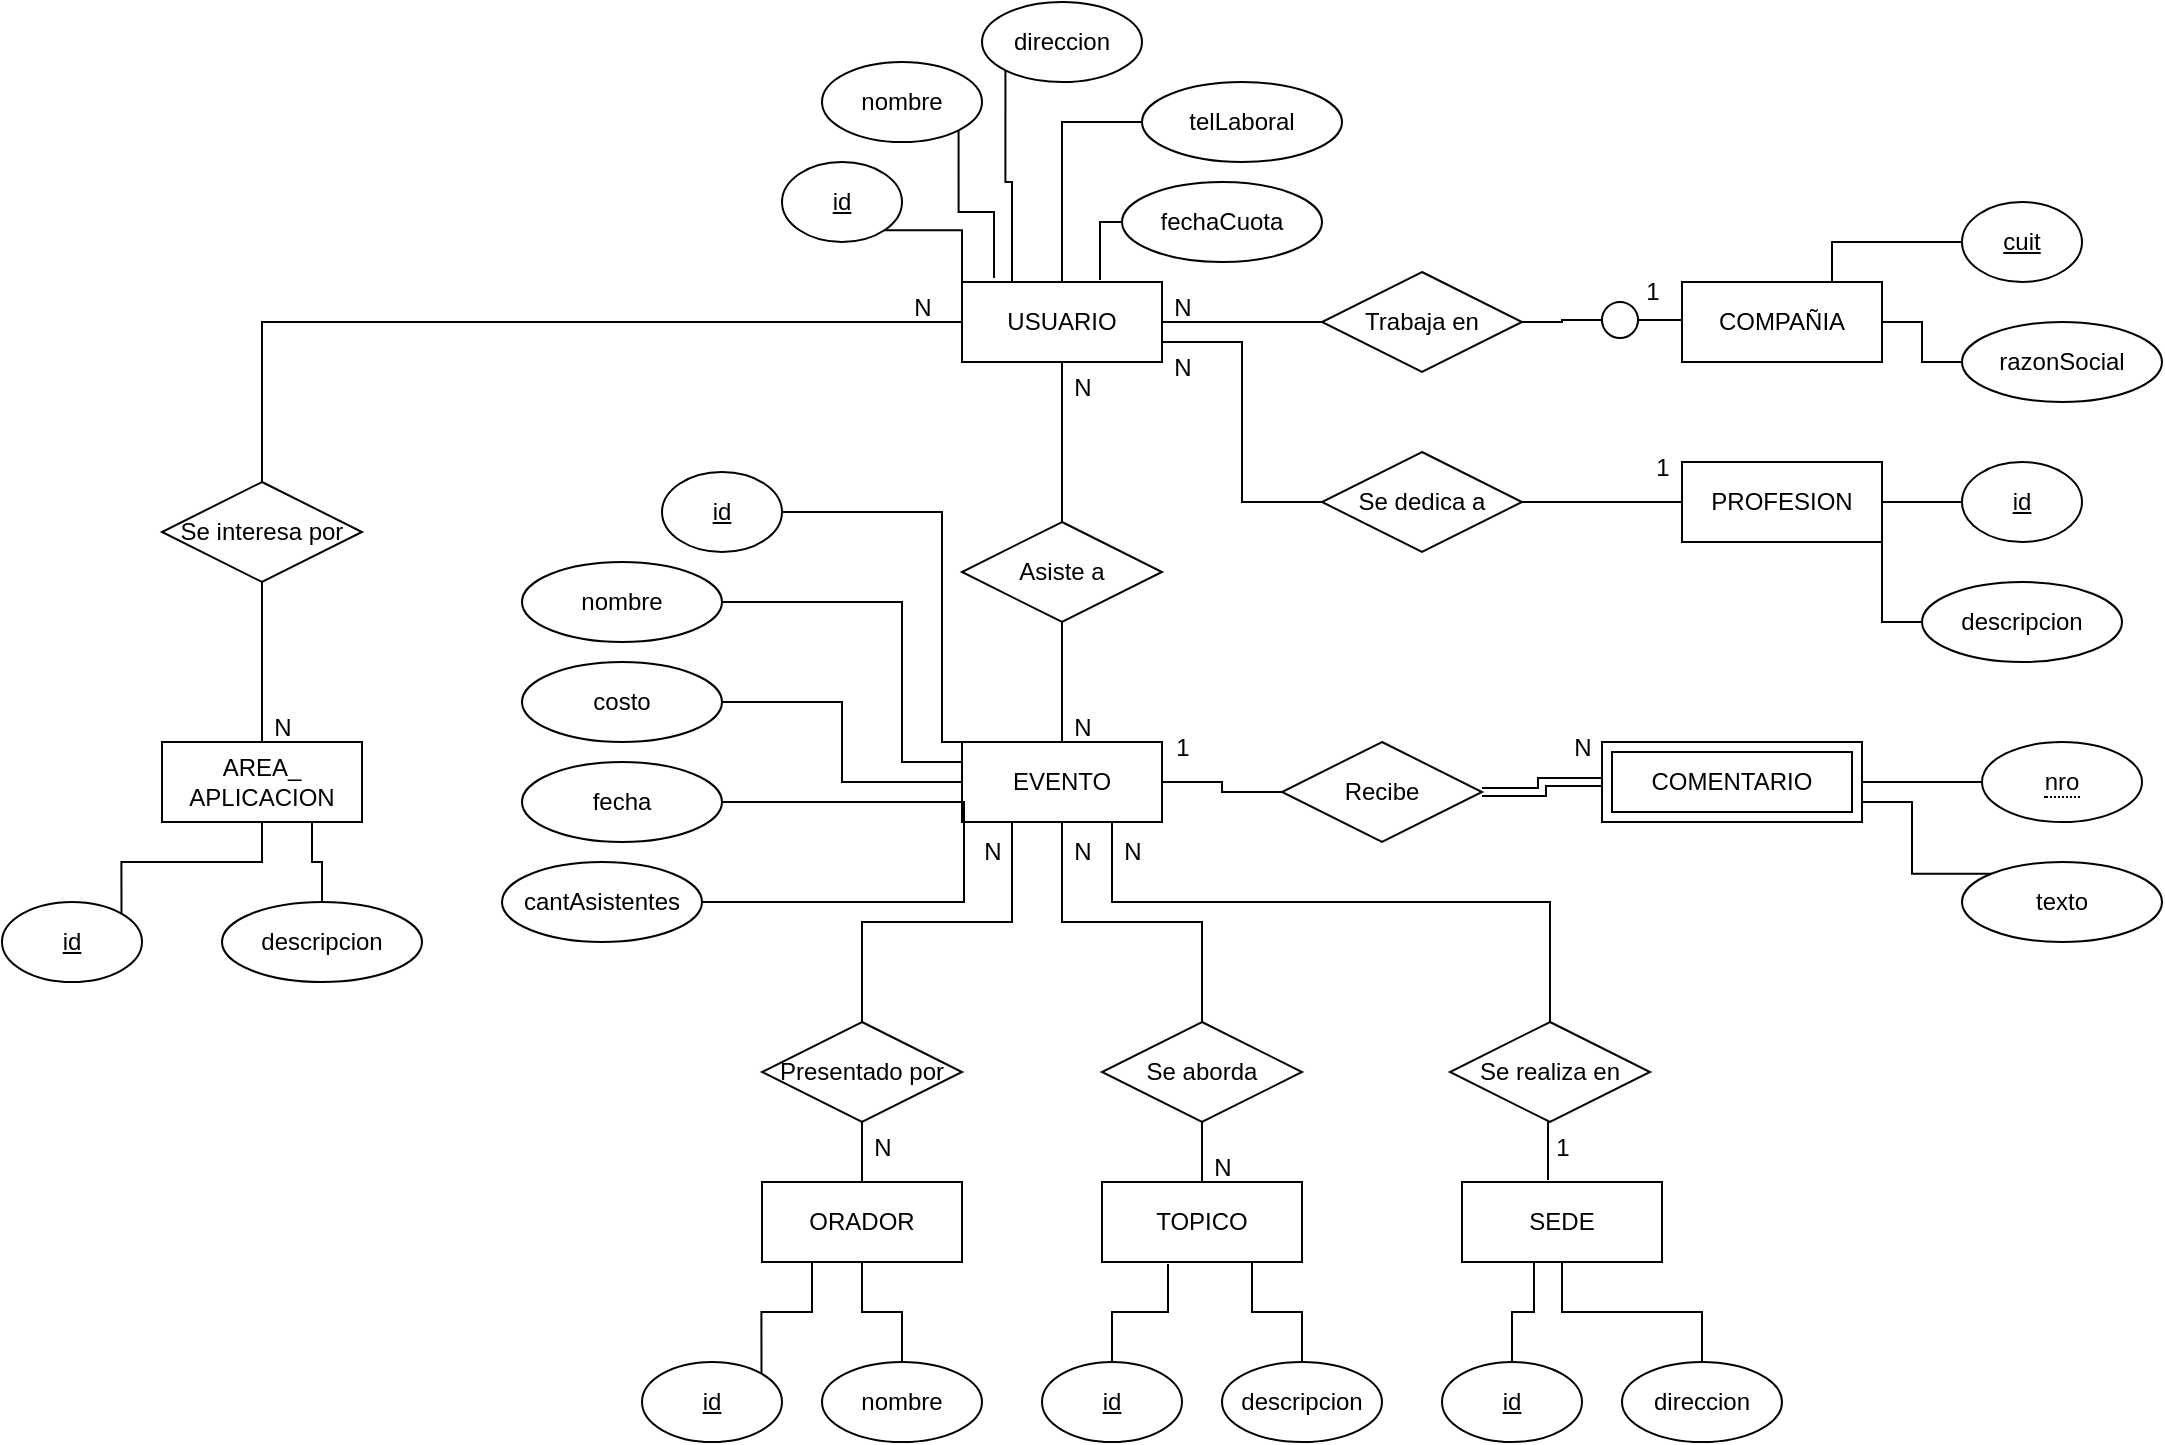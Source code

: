 <mxfile version="24.7.5">
  <diagram name="Página-1" id="w1gjk02a5KbIeXb8yq0d">
    <mxGraphModel dx="2021" dy="1952" grid="1" gridSize="10" guides="1" tooltips="1" connect="1" arrows="1" fold="1" page="1" pageScale="1" pageWidth="827" pageHeight="1169" math="0" shadow="0">
      <root>
        <mxCell id="0" />
        <mxCell id="1" parent="0" />
        <mxCell id="8ZU-W8tjyipL2_khfqAu-18" style="edgeStyle=orthogonalEdgeStyle;rounded=0;orthogonalLoop=1;jettySize=auto;html=1;exitX=0;exitY=0.5;exitDx=0;exitDy=0;entryX=0.5;entryY=0;entryDx=0;entryDy=0;endArrow=none;endFill=0;" edge="1" parent="1" source="8ZU-W8tjyipL2_khfqAu-1" target="8ZU-W8tjyipL2_khfqAu-17">
          <mxGeometry relative="1" as="geometry" />
        </mxCell>
        <mxCell id="8ZU-W8tjyipL2_khfqAu-20" style="edgeStyle=orthogonalEdgeStyle;rounded=0;orthogonalLoop=1;jettySize=auto;html=1;exitX=0.5;exitY=1;exitDx=0;exitDy=0;entryX=0.5;entryY=0;entryDx=0;entryDy=0;endArrow=none;endFill=0;" edge="1" parent="1" source="8ZU-W8tjyipL2_khfqAu-1" target="8ZU-W8tjyipL2_khfqAu-12">
          <mxGeometry relative="1" as="geometry" />
        </mxCell>
        <mxCell id="8ZU-W8tjyipL2_khfqAu-30" style="edgeStyle=orthogonalEdgeStyle;rounded=0;orthogonalLoop=1;jettySize=auto;html=1;exitX=1;exitY=0.5;exitDx=0;exitDy=0;entryX=0;entryY=0.5;entryDx=0;entryDy=0;endArrow=none;endFill=0;" edge="1" parent="1" source="8ZU-W8tjyipL2_khfqAu-1" target="8ZU-W8tjyipL2_khfqAu-11">
          <mxGeometry relative="1" as="geometry" />
        </mxCell>
        <mxCell id="8ZU-W8tjyipL2_khfqAu-40" style="edgeStyle=orthogonalEdgeStyle;rounded=0;orthogonalLoop=1;jettySize=auto;html=1;exitX=1;exitY=0.75;exitDx=0;exitDy=0;entryX=0;entryY=0.5;entryDx=0;entryDy=0;endArrow=none;endFill=0;" edge="1" parent="1" source="8ZU-W8tjyipL2_khfqAu-1" target="8ZU-W8tjyipL2_khfqAu-39">
          <mxGeometry relative="1" as="geometry" />
        </mxCell>
        <mxCell id="8ZU-W8tjyipL2_khfqAu-1" value="USUARIO" style="whiteSpace=wrap;html=1;align=center;" vertex="1" parent="1">
          <mxGeometry x="170" y="80" width="100" height="40" as="geometry" />
        </mxCell>
        <mxCell id="8ZU-W8tjyipL2_khfqAu-52" style="edgeStyle=orthogonalEdgeStyle;rounded=0;orthogonalLoop=1;jettySize=auto;html=1;exitX=0.75;exitY=0;exitDx=0;exitDy=0;entryX=0;entryY=0.5;entryDx=0;entryDy=0;endArrow=none;endFill=0;" edge="1" parent="1" source="8ZU-W8tjyipL2_khfqAu-2" target="8ZU-W8tjyipL2_khfqAu-51">
          <mxGeometry relative="1" as="geometry" />
        </mxCell>
        <mxCell id="8ZU-W8tjyipL2_khfqAu-2" value="COMPAÑIA" style="whiteSpace=wrap;html=1;align=center;" vertex="1" parent="1">
          <mxGeometry x="530" y="80" width="100" height="40" as="geometry" />
        </mxCell>
        <mxCell id="8ZU-W8tjyipL2_khfqAu-22" style="edgeStyle=orthogonalEdgeStyle;rounded=0;orthogonalLoop=1;jettySize=auto;html=1;exitX=0.25;exitY=1;exitDx=0;exitDy=0;entryX=0.5;entryY=0;entryDx=0;entryDy=0;endArrow=none;endFill=0;" edge="1" parent="1" source="8ZU-W8tjyipL2_khfqAu-3" target="8ZU-W8tjyipL2_khfqAu-16">
          <mxGeometry relative="1" as="geometry" />
        </mxCell>
        <mxCell id="8ZU-W8tjyipL2_khfqAu-24" style="edgeStyle=orthogonalEdgeStyle;rounded=0;orthogonalLoop=1;jettySize=auto;html=1;exitX=0.5;exitY=1;exitDx=0;exitDy=0;entryX=0.5;entryY=0;entryDx=0;entryDy=0;endArrow=none;endFill=0;" edge="1" parent="1" source="8ZU-W8tjyipL2_khfqAu-3" target="8ZU-W8tjyipL2_khfqAu-15">
          <mxGeometry relative="1" as="geometry" />
        </mxCell>
        <mxCell id="8ZU-W8tjyipL2_khfqAu-26" style="edgeStyle=orthogonalEdgeStyle;rounded=0;orthogonalLoop=1;jettySize=auto;html=1;exitX=0.75;exitY=1;exitDx=0;exitDy=0;entryX=0.5;entryY=0;entryDx=0;entryDy=0;endArrow=none;endFill=0;" edge="1" parent="1" source="8ZU-W8tjyipL2_khfqAu-3" target="8ZU-W8tjyipL2_khfqAu-14">
          <mxGeometry relative="1" as="geometry">
            <Array as="points">
              <mxPoint x="245" y="390" />
              <mxPoint x="464" y="390" />
            </Array>
          </mxGeometry>
        </mxCell>
        <mxCell id="8ZU-W8tjyipL2_khfqAu-28" style="edgeStyle=orthogonalEdgeStyle;rounded=0;orthogonalLoop=1;jettySize=auto;html=1;exitX=1;exitY=0.5;exitDx=0;exitDy=0;entryX=0;entryY=0.5;entryDx=0;entryDy=0;endArrow=none;endFill=0;" edge="1" parent="1" source="8ZU-W8tjyipL2_khfqAu-3" target="8ZU-W8tjyipL2_khfqAu-13">
          <mxGeometry relative="1" as="geometry" />
        </mxCell>
        <mxCell id="8ZU-W8tjyipL2_khfqAu-3" value="EVENTO" style="whiteSpace=wrap;html=1;align=center;" vertex="1" parent="1">
          <mxGeometry x="170" y="310" width="100" height="40" as="geometry" />
        </mxCell>
        <mxCell id="8ZU-W8tjyipL2_khfqAu-87" style="edgeStyle=orthogonalEdgeStyle;rounded=0;orthogonalLoop=1;jettySize=auto;html=1;exitX=0.5;exitY=1;exitDx=0;exitDy=0;entryX=1;entryY=0;entryDx=0;entryDy=0;endArrow=none;endFill=0;" edge="1" parent="1" source="8ZU-W8tjyipL2_khfqAu-5" target="8ZU-W8tjyipL2_khfqAu-85">
          <mxGeometry relative="1" as="geometry" />
        </mxCell>
        <mxCell id="8ZU-W8tjyipL2_khfqAu-88" style="edgeStyle=orthogonalEdgeStyle;rounded=0;orthogonalLoop=1;jettySize=auto;html=1;exitX=0.75;exitY=1;exitDx=0;exitDy=0;entryX=0.5;entryY=0;entryDx=0;entryDy=0;endArrow=none;endFill=0;" edge="1" parent="1" source="8ZU-W8tjyipL2_khfqAu-5" target="8ZU-W8tjyipL2_khfqAu-86">
          <mxGeometry relative="1" as="geometry" />
        </mxCell>
        <mxCell id="8ZU-W8tjyipL2_khfqAu-5" value="AREA_&lt;div&gt;APLICACION&lt;/div&gt;" style="whiteSpace=wrap;html=1;align=center;" vertex="1" parent="1">
          <mxGeometry x="-230" y="310" width="100" height="40" as="geometry" />
        </mxCell>
        <mxCell id="8ZU-W8tjyipL2_khfqAu-73" style="edgeStyle=orthogonalEdgeStyle;rounded=0;orthogonalLoop=1;jettySize=auto;html=1;exitX=1;exitY=0.5;exitDx=0;exitDy=0;entryX=0;entryY=0.5;entryDx=0;entryDy=0;endArrow=none;endFill=0;" edge="1" parent="1" source="8ZU-W8tjyipL2_khfqAu-6" target="8ZU-W8tjyipL2_khfqAu-71">
          <mxGeometry relative="1" as="geometry" />
        </mxCell>
        <mxCell id="8ZU-W8tjyipL2_khfqAu-6" value="COMENTARIO" style="shape=ext;margin=3;double=1;whiteSpace=wrap;html=1;align=center;" vertex="1" parent="1">
          <mxGeometry x="490" y="310" width="130" height="40" as="geometry" />
        </mxCell>
        <mxCell id="8ZU-W8tjyipL2_khfqAu-8" value="ORADOR" style="whiteSpace=wrap;html=1;align=center;" vertex="1" parent="1">
          <mxGeometry x="70" y="530" width="100" height="40" as="geometry" />
        </mxCell>
        <mxCell id="8ZU-W8tjyipL2_khfqAu-9" value="TOPICO" style="whiteSpace=wrap;html=1;align=center;" vertex="1" parent="1">
          <mxGeometry x="240" y="530" width="100" height="40" as="geometry" />
        </mxCell>
        <mxCell id="8ZU-W8tjyipL2_khfqAu-10" value="SEDE" style="whiteSpace=wrap;html=1;align=center;" vertex="1" parent="1">
          <mxGeometry x="420" y="530" width="100" height="40" as="geometry" />
        </mxCell>
        <mxCell id="8ZU-W8tjyipL2_khfqAu-31" style="edgeStyle=orthogonalEdgeStyle;rounded=0;orthogonalLoop=1;jettySize=auto;html=1;exitX=1;exitY=0.5;exitDx=0;exitDy=0;entryX=0;entryY=0.5;entryDx=0;entryDy=0;endArrow=none;endFill=0;" edge="1" parent="1" source="8ZU-W8tjyipL2_khfqAu-106" target="8ZU-W8tjyipL2_khfqAu-2">
          <mxGeometry relative="1" as="geometry" />
        </mxCell>
        <mxCell id="8ZU-W8tjyipL2_khfqAu-11" value="Trabaja en" style="shape=rhombus;perimeter=rhombusPerimeter;whiteSpace=wrap;html=1;align=center;" vertex="1" parent="1">
          <mxGeometry x="350" y="75" width="100" height="50" as="geometry" />
        </mxCell>
        <mxCell id="8ZU-W8tjyipL2_khfqAu-21" style="edgeStyle=orthogonalEdgeStyle;rounded=0;orthogonalLoop=1;jettySize=auto;html=1;exitX=0.5;exitY=1;exitDx=0;exitDy=0;entryX=0.5;entryY=0;entryDx=0;entryDy=0;endArrow=none;endFill=0;" edge="1" parent="1" source="8ZU-W8tjyipL2_khfqAu-12" target="8ZU-W8tjyipL2_khfqAu-3">
          <mxGeometry relative="1" as="geometry" />
        </mxCell>
        <mxCell id="8ZU-W8tjyipL2_khfqAu-12" value="Asiste a" style="shape=rhombus;perimeter=rhombusPerimeter;whiteSpace=wrap;html=1;align=center;" vertex="1" parent="1">
          <mxGeometry x="170" y="200" width="100" height="50" as="geometry" />
        </mxCell>
        <mxCell id="8ZU-W8tjyipL2_khfqAu-29" style="edgeStyle=orthogonalEdgeStyle;rounded=0;orthogonalLoop=1;jettySize=auto;html=1;exitX=1;exitY=0.5;exitDx=0;exitDy=0;entryX=0;entryY=0.5;entryDx=0;entryDy=0;endArrow=none;endFill=0;shape=link;" edge="1" parent="1" source="8ZU-W8tjyipL2_khfqAu-13" target="8ZU-W8tjyipL2_khfqAu-6">
          <mxGeometry relative="1" as="geometry" />
        </mxCell>
        <mxCell id="8ZU-W8tjyipL2_khfqAu-13" value="Recibe" style="shape=rhombus;perimeter=rhombusPerimeter;whiteSpace=wrap;html=1;align=center;" vertex="1" parent="1">
          <mxGeometry x="330" y="310" width="100" height="50" as="geometry" />
        </mxCell>
        <mxCell id="8ZU-W8tjyipL2_khfqAu-14" value="Se realiza en" style="shape=rhombus;perimeter=rhombusPerimeter;whiteSpace=wrap;html=1;align=center;" vertex="1" parent="1">
          <mxGeometry x="414" y="450" width="100" height="50" as="geometry" />
        </mxCell>
        <mxCell id="8ZU-W8tjyipL2_khfqAu-25" style="edgeStyle=orthogonalEdgeStyle;rounded=0;orthogonalLoop=1;jettySize=auto;html=1;exitX=0.5;exitY=1;exitDx=0;exitDy=0;entryX=0.5;entryY=0;entryDx=0;entryDy=0;endArrow=none;endFill=0;" edge="1" parent="1" source="8ZU-W8tjyipL2_khfqAu-15" target="8ZU-W8tjyipL2_khfqAu-9">
          <mxGeometry relative="1" as="geometry" />
        </mxCell>
        <mxCell id="8ZU-W8tjyipL2_khfqAu-15" value="Se aborda" style="shape=rhombus;perimeter=rhombusPerimeter;whiteSpace=wrap;html=1;align=center;" vertex="1" parent="1">
          <mxGeometry x="240" y="450" width="100" height="50" as="geometry" />
        </mxCell>
        <mxCell id="8ZU-W8tjyipL2_khfqAu-23" style="edgeStyle=orthogonalEdgeStyle;rounded=0;orthogonalLoop=1;jettySize=auto;html=1;exitX=0.5;exitY=1;exitDx=0;exitDy=0;entryX=0.5;entryY=0;entryDx=0;entryDy=0;endArrow=none;endFill=0;" edge="1" parent="1" source="8ZU-W8tjyipL2_khfqAu-16" target="8ZU-W8tjyipL2_khfqAu-8">
          <mxGeometry relative="1" as="geometry" />
        </mxCell>
        <mxCell id="8ZU-W8tjyipL2_khfqAu-16" value="Presentado por" style="shape=rhombus;perimeter=rhombusPerimeter;whiteSpace=wrap;html=1;align=center;" vertex="1" parent="1">
          <mxGeometry x="70" y="450" width="100" height="50" as="geometry" />
        </mxCell>
        <mxCell id="8ZU-W8tjyipL2_khfqAu-19" style="edgeStyle=orthogonalEdgeStyle;rounded=0;orthogonalLoop=1;jettySize=auto;html=1;exitX=0.5;exitY=1;exitDx=0;exitDy=0;entryX=0.5;entryY=0;entryDx=0;entryDy=0;endArrow=none;endFill=0;" edge="1" parent="1" source="8ZU-W8tjyipL2_khfqAu-17" target="8ZU-W8tjyipL2_khfqAu-5">
          <mxGeometry relative="1" as="geometry" />
        </mxCell>
        <mxCell id="8ZU-W8tjyipL2_khfqAu-17" value="Se interesa por" style="shape=rhombus;perimeter=rhombusPerimeter;whiteSpace=wrap;html=1;align=center;" vertex="1" parent="1">
          <mxGeometry x="-230" y="180" width="100" height="50" as="geometry" />
        </mxCell>
        <mxCell id="8ZU-W8tjyipL2_khfqAu-27" style="edgeStyle=orthogonalEdgeStyle;rounded=0;orthogonalLoop=1;jettySize=auto;html=1;exitX=0.5;exitY=1;exitDx=0;exitDy=0;entryX=0.43;entryY=-0.025;entryDx=0;entryDy=0;entryPerimeter=0;endArrow=none;endFill=0;" edge="1" parent="1" source="8ZU-W8tjyipL2_khfqAu-14" target="8ZU-W8tjyipL2_khfqAu-10">
          <mxGeometry relative="1" as="geometry" />
        </mxCell>
        <mxCell id="8ZU-W8tjyipL2_khfqAu-42" style="edgeStyle=orthogonalEdgeStyle;rounded=0;orthogonalLoop=1;jettySize=auto;html=1;exitX=1;exitY=1;exitDx=0;exitDy=0;entryX=0;entryY=0;entryDx=0;entryDy=0;endArrow=none;endFill=0;" edge="1" parent="1" source="8ZU-W8tjyipL2_khfqAu-32" target="8ZU-W8tjyipL2_khfqAu-1">
          <mxGeometry relative="1" as="geometry" />
        </mxCell>
        <mxCell id="8ZU-W8tjyipL2_khfqAu-32" value="id" style="ellipse;whiteSpace=wrap;html=1;align=center;fontStyle=4;" vertex="1" parent="1">
          <mxGeometry x="80" y="20" width="60" height="40" as="geometry" />
        </mxCell>
        <mxCell id="8ZU-W8tjyipL2_khfqAu-44" style="edgeStyle=orthogonalEdgeStyle;rounded=0;orthogonalLoop=1;jettySize=auto;html=1;exitX=0;exitY=1;exitDx=0;exitDy=0;entryX=0.25;entryY=0;entryDx=0;entryDy=0;endArrow=none;endFill=0;" edge="1" parent="1" source="8ZU-W8tjyipL2_khfqAu-33" target="8ZU-W8tjyipL2_khfqAu-1">
          <mxGeometry relative="1" as="geometry" />
        </mxCell>
        <mxCell id="8ZU-W8tjyipL2_khfqAu-33" value="direccion" style="ellipse;whiteSpace=wrap;html=1;align=center;" vertex="1" parent="1">
          <mxGeometry x="180" y="-60" width="80" height="40" as="geometry" />
        </mxCell>
        <mxCell id="8ZU-W8tjyipL2_khfqAu-34" value="nombre" style="ellipse;whiteSpace=wrap;html=1;align=center;" vertex="1" parent="1">
          <mxGeometry x="100" y="-30" width="80" height="40" as="geometry" />
        </mxCell>
        <mxCell id="8ZU-W8tjyipL2_khfqAu-36" value="fechaCuota" style="ellipse;whiteSpace=wrap;html=1;align=center;" vertex="1" parent="1">
          <mxGeometry x="250" y="30" width="100" height="40" as="geometry" />
        </mxCell>
        <mxCell id="8ZU-W8tjyipL2_khfqAu-56" style="edgeStyle=orthogonalEdgeStyle;rounded=0;orthogonalLoop=1;jettySize=auto;html=1;exitX=0;exitY=0.5;exitDx=0;exitDy=0;entryX=0;entryY=0.5;entryDx=0;entryDy=0;endArrow=none;endFill=0;" edge="1" parent="1" source="8ZU-W8tjyipL2_khfqAu-55" target="8ZU-W8tjyipL2_khfqAu-54">
          <mxGeometry relative="1" as="geometry" />
        </mxCell>
        <mxCell id="8ZU-W8tjyipL2_khfqAu-38" value="PROFESION" style="whiteSpace=wrap;html=1;align=center;" vertex="1" parent="1">
          <mxGeometry x="530" y="170" width="100" height="40" as="geometry" />
        </mxCell>
        <mxCell id="8ZU-W8tjyipL2_khfqAu-41" style="edgeStyle=orthogonalEdgeStyle;rounded=0;orthogonalLoop=1;jettySize=auto;html=1;exitX=1;exitY=0.5;exitDx=0;exitDy=0;entryX=0;entryY=0.5;entryDx=0;entryDy=0;endArrow=none;endFill=0;" edge="1" parent="1" source="8ZU-W8tjyipL2_khfqAu-39" target="8ZU-W8tjyipL2_khfqAu-38">
          <mxGeometry relative="1" as="geometry" />
        </mxCell>
        <mxCell id="8ZU-W8tjyipL2_khfqAu-39" value="Se dedica a" style="shape=rhombus;perimeter=rhombusPerimeter;whiteSpace=wrap;html=1;align=center;" vertex="1" parent="1">
          <mxGeometry x="350" y="165" width="100" height="50" as="geometry" />
        </mxCell>
        <mxCell id="8ZU-W8tjyipL2_khfqAu-43" style="edgeStyle=orthogonalEdgeStyle;rounded=0;orthogonalLoop=1;jettySize=auto;html=1;exitX=1;exitY=1;exitDx=0;exitDy=0;entryX=0.16;entryY=-0.05;entryDx=0;entryDy=0;entryPerimeter=0;endArrow=none;endFill=0;" edge="1" parent="1" source="8ZU-W8tjyipL2_khfqAu-34" target="8ZU-W8tjyipL2_khfqAu-1">
          <mxGeometry relative="1" as="geometry" />
        </mxCell>
        <mxCell id="8ZU-W8tjyipL2_khfqAu-46" style="edgeStyle=orthogonalEdgeStyle;rounded=0;orthogonalLoop=1;jettySize=auto;html=1;exitX=0;exitY=0.5;exitDx=0;exitDy=0;entryX=0.69;entryY=-0.025;entryDx=0;entryDy=0;entryPerimeter=0;endArrow=none;endFill=0;" edge="1" parent="1" source="8ZU-W8tjyipL2_khfqAu-36" target="8ZU-W8tjyipL2_khfqAu-1">
          <mxGeometry relative="1" as="geometry" />
        </mxCell>
        <mxCell id="8ZU-W8tjyipL2_khfqAu-49" style="edgeStyle=orthogonalEdgeStyle;rounded=0;orthogonalLoop=1;jettySize=auto;html=1;exitX=0;exitY=0.5;exitDx=0;exitDy=0;entryX=0.5;entryY=0;entryDx=0;entryDy=0;endArrow=none;endFill=0;" edge="1" parent="1" source="8ZU-W8tjyipL2_khfqAu-48" target="8ZU-W8tjyipL2_khfqAu-1">
          <mxGeometry relative="1" as="geometry" />
        </mxCell>
        <mxCell id="8ZU-W8tjyipL2_khfqAu-48" value="telLaboral" style="ellipse;whiteSpace=wrap;html=1;align=center;" vertex="1" parent="1">
          <mxGeometry x="260" y="-20" width="100" height="40" as="geometry" />
        </mxCell>
        <mxCell id="8ZU-W8tjyipL2_khfqAu-53" style="edgeStyle=orthogonalEdgeStyle;rounded=0;orthogonalLoop=1;jettySize=auto;html=1;exitX=0;exitY=0.5;exitDx=0;exitDy=0;entryX=1;entryY=0.5;entryDx=0;entryDy=0;endArrow=none;endFill=0;" edge="1" parent="1" source="8ZU-W8tjyipL2_khfqAu-50" target="8ZU-W8tjyipL2_khfqAu-2">
          <mxGeometry relative="1" as="geometry" />
        </mxCell>
        <mxCell id="8ZU-W8tjyipL2_khfqAu-50" value="razonSocial" style="ellipse;whiteSpace=wrap;html=1;align=center;" vertex="1" parent="1">
          <mxGeometry x="670" y="100" width="100" height="40" as="geometry" />
        </mxCell>
        <mxCell id="8ZU-W8tjyipL2_khfqAu-51" value="cuit" style="ellipse;whiteSpace=wrap;html=1;align=center;fontStyle=4;" vertex="1" parent="1">
          <mxGeometry x="670" y="40" width="60" height="40" as="geometry" />
        </mxCell>
        <mxCell id="8ZU-W8tjyipL2_khfqAu-54" value="id" style="ellipse;whiteSpace=wrap;html=1;align=center;fontStyle=4;" vertex="1" parent="1">
          <mxGeometry x="670" y="170" width="60" height="40" as="geometry" />
        </mxCell>
        <mxCell id="8ZU-W8tjyipL2_khfqAu-55" value="descripcion" style="ellipse;whiteSpace=wrap;html=1;align=center;" vertex="1" parent="1">
          <mxGeometry x="650" y="230" width="100" height="40" as="geometry" />
        </mxCell>
        <mxCell id="8ZU-W8tjyipL2_khfqAu-57" value="id" style="ellipse;whiteSpace=wrap;html=1;align=center;fontStyle=4;" vertex="1" parent="1">
          <mxGeometry x="410" y="620" width="70" height="40" as="geometry" />
        </mxCell>
        <mxCell id="8ZU-W8tjyipL2_khfqAu-60" value="" style="edgeStyle=orthogonalEdgeStyle;rounded=0;orthogonalLoop=1;jettySize=auto;html=1;endArrow=none;endFill=0;" edge="1" parent="1" source="8ZU-W8tjyipL2_khfqAu-58" target="8ZU-W8tjyipL2_khfqAu-10">
          <mxGeometry relative="1" as="geometry" />
        </mxCell>
        <mxCell id="8ZU-W8tjyipL2_khfqAu-58" value="direccion" style="ellipse;whiteSpace=wrap;html=1;align=center;" vertex="1" parent="1">
          <mxGeometry x="500" y="620" width="80" height="40" as="geometry" />
        </mxCell>
        <mxCell id="8ZU-W8tjyipL2_khfqAu-59" style="edgeStyle=orthogonalEdgeStyle;rounded=0;orthogonalLoop=1;jettySize=auto;html=1;exitX=0.5;exitY=0;exitDx=0;exitDy=0;entryX=0.36;entryY=1;entryDx=0;entryDy=0;entryPerimeter=0;endArrow=none;endFill=0;" edge="1" parent="1" source="8ZU-W8tjyipL2_khfqAu-57" target="8ZU-W8tjyipL2_khfqAu-10">
          <mxGeometry relative="1" as="geometry" />
        </mxCell>
        <mxCell id="8ZU-W8tjyipL2_khfqAu-65" style="edgeStyle=orthogonalEdgeStyle;rounded=0;orthogonalLoop=1;jettySize=auto;html=1;exitX=1;exitY=0;exitDx=0;exitDy=0;entryX=0.25;entryY=1;entryDx=0;entryDy=0;endArrow=none;endFill=0;" edge="1" parent="1" source="8ZU-W8tjyipL2_khfqAu-61" target="8ZU-W8tjyipL2_khfqAu-8">
          <mxGeometry relative="1" as="geometry" />
        </mxCell>
        <mxCell id="8ZU-W8tjyipL2_khfqAu-61" value="id" style="ellipse;whiteSpace=wrap;html=1;align=center;fontStyle=4;" vertex="1" parent="1">
          <mxGeometry x="10" y="620" width="70" height="40" as="geometry" />
        </mxCell>
        <mxCell id="8ZU-W8tjyipL2_khfqAu-63" value="" style="edgeStyle=orthogonalEdgeStyle;rounded=0;orthogonalLoop=1;jettySize=auto;html=1;endArrow=none;endFill=0;" edge="1" parent="1" source="8ZU-W8tjyipL2_khfqAu-62" target="8ZU-W8tjyipL2_khfqAu-8">
          <mxGeometry relative="1" as="geometry" />
        </mxCell>
        <mxCell id="8ZU-W8tjyipL2_khfqAu-62" value="nombre" style="ellipse;whiteSpace=wrap;html=1;align=center;" vertex="1" parent="1">
          <mxGeometry x="100" y="620" width="80" height="40" as="geometry" />
        </mxCell>
        <mxCell id="8ZU-W8tjyipL2_khfqAu-66" value="id" style="ellipse;whiteSpace=wrap;html=1;align=center;fontStyle=4;" vertex="1" parent="1">
          <mxGeometry x="210" y="620" width="70" height="40" as="geometry" />
        </mxCell>
        <mxCell id="8ZU-W8tjyipL2_khfqAu-69" style="edgeStyle=orthogonalEdgeStyle;rounded=0;orthogonalLoop=1;jettySize=auto;html=1;exitX=0.5;exitY=0;exitDx=0;exitDy=0;entryX=0.75;entryY=1;entryDx=0;entryDy=0;endArrow=none;endFill=0;" edge="1" parent="1" source="8ZU-W8tjyipL2_khfqAu-67" target="8ZU-W8tjyipL2_khfqAu-9">
          <mxGeometry relative="1" as="geometry" />
        </mxCell>
        <mxCell id="8ZU-W8tjyipL2_khfqAu-67" value="descripcion" style="ellipse;whiteSpace=wrap;html=1;align=center;" vertex="1" parent="1">
          <mxGeometry x="300" y="620" width="80" height="40" as="geometry" />
        </mxCell>
        <mxCell id="8ZU-W8tjyipL2_khfqAu-68" style="edgeStyle=orthogonalEdgeStyle;rounded=0;orthogonalLoop=1;jettySize=auto;html=1;exitX=0.5;exitY=0;exitDx=0;exitDy=0;entryX=0.33;entryY=1.025;entryDx=0;entryDy=0;entryPerimeter=0;endArrow=none;endFill=0;" edge="1" parent="1" source="8ZU-W8tjyipL2_khfqAu-66" target="8ZU-W8tjyipL2_khfqAu-9">
          <mxGeometry relative="1" as="geometry" />
        </mxCell>
        <mxCell id="8ZU-W8tjyipL2_khfqAu-71" value="&lt;span style=&quot;border-bottom: 1px dotted&quot;&gt;nro&lt;/span&gt;" style="ellipse;whiteSpace=wrap;html=1;align=center;" vertex="1" parent="1">
          <mxGeometry x="680" y="310" width="80" height="40" as="geometry" />
        </mxCell>
        <mxCell id="8ZU-W8tjyipL2_khfqAu-74" style="edgeStyle=orthogonalEdgeStyle;rounded=0;orthogonalLoop=1;jettySize=auto;html=1;exitX=0;exitY=0;exitDx=0;exitDy=0;entryX=1;entryY=0.75;entryDx=0;entryDy=0;endArrow=none;endFill=0;" edge="1" parent="1" source="8ZU-W8tjyipL2_khfqAu-72" target="8ZU-W8tjyipL2_khfqAu-6">
          <mxGeometry relative="1" as="geometry" />
        </mxCell>
        <mxCell id="8ZU-W8tjyipL2_khfqAu-72" value="texto" style="ellipse;whiteSpace=wrap;html=1;align=center;" vertex="1" parent="1">
          <mxGeometry x="670" y="370" width="100" height="40" as="geometry" />
        </mxCell>
        <mxCell id="8ZU-W8tjyipL2_khfqAu-80" style="edgeStyle=orthogonalEdgeStyle;rounded=0;orthogonalLoop=1;jettySize=auto;html=1;exitX=1;exitY=0.5;exitDx=0;exitDy=0;entryX=0;entryY=0;entryDx=0;entryDy=0;endArrow=none;endFill=0;" edge="1" parent="1" source="8ZU-W8tjyipL2_khfqAu-75" target="8ZU-W8tjyipL2_khfqAu-3">
          <mxGeometry relative="1" as="geometry">
            <Array as="points">
              <mxPoint x="160" y="195" />
              <mxPoint x="160" y="310" />
            </Array>
          </mxGeometry>
        </mxCell>
        <mxCell id="8ZU-W8tjyipL2_khfqAu-75" value="id" style="ellipse;whiteSpace=wrap;html=1;align=center;fontStyle=4;" vertex="1" parent="1">
          <mxGeometry x="20" y="175" width="60" height="40" as="geometry" />
        </mxCell>
        <mxCell id="8ZU-W8tjyipL2_khfqAu-81" style="edgeStyle=orthogonalEdgeStyle;rounded=0;orthogonalLoop=1;jettySize=auto;html=1;exitX=1;exitY=0.5;exitDx=0;exitDy=0;entryX=0;entryY=0.25;entryDx=0;entryDy=0;endArrow=none;endFill=0;" edge="1" parent="1" source="8ZU-W8tjyipL2_khfqAu-76" target="8ZU-W8tjyipL2_khfqAu-3">
          <mxGeometry relative="1" as="geometry">
            <Array as="points">
              <mxPoint x="140" y="240" />
              <mxPoint x="140" y="320" />
            </Array>
          </mxGeometry>
        </mxCell>
        <mxCell id="8ZU-W8tjyipL2_khfqAu-76" value="nombre" style="ellipse;whiteSpace=wrap;html=1;align=center;" vertex="1" parent="1">
          <mxGeometry x="-50" y="220" width="100" height="40" as="geometry" />
        </mxCell>
        <mxCell id="8ZU-W8tjyipL2_khfqAu-82" style="edgeStyle=orthogonalEdgeStyle;rounded=0;orthogonalLoop=1;jettySize=auto;html=1;exitX=1;exitY=0.5;exitDx=0;exitDy=0;entryX=0;entryY=0.5;entryDx=0;entryDy=0;endArrow=none;endFill=0;" edge="1" parent="1" source="8ZU-W8tjyipL2_khfqAu-77" target="8ZU-W8tjyipL2_khfqAu-3">
          <mxGeometry relative="1" as="geometry" />
        </mxCell>
        <mxCell id="8ZU-W8tjyipL2_khfqAu-77" value="costo" style="ellipse;whiteSpace=wrap;html=1;align=center;" vertex="1" parent="1">
          <mxGeometry x="-50" y="270" width="100" height="40" as="geometry" />
        </mxCell>
        <mxCell id="8ZU-W8tjyipL2_khfqAu-83" style="edgeStyle=orthogonalEdgeStyle;rounded=0;orthogonalLoop=1;jettySize=auto;html=1;exitX=1;exitY=0.5;exitDx=0;exitDy=0;endArrow=none;endFill=0;" edge="1" parent="1" source="8ZU-W8tjyipL2_khfqAu-78">
          <mxGeometry relative="1" as="geometry">
            <mxPoint x="170" y="340" as="targetPoint" />
          </mxGeometry>
        </mxCell>
        <mxCell id="8ZU-W8tjyipL2_khfqAu-78" value="fecha" style="ellipse;whiteSpace=wrap;html=1;align=center;" vertex="1" parent="1">
          <mxGeometry x="-50" y="320" width="100" height="40" as="geometry" />
        </mxCell>
        <mxCell id="8ZU-W8tjyipL2_khfqAu-84" style="edgeStyle=orthogonalEdgeStyle;rounded=0;orthogonalLoop=1;jettySize=auto;html=1;exitX=1;exitY=0.5;exitDx=0;exitDy=0;endArrow=none;endFill=0;" edge="1" parent="1" source="8ZU-W8tjyipL2_khfqAu-79">
          <mxGeometry relative="1" as="geometry">
            <mxPoint x="170" y="340" as="targetPoint" />
            <Array as="points">
              <mxPoint x="171" y="390" />
            </Array>
          </mxGeometry>
        </mxCell>
        <mxCell id="8ZU-W8tjyipL2_khfqAu-79" value="cantAsistentes" style="ellipse;whiteSpace=wrap;html=1;align=center;" vertex="1" parent="1">
          <mxGeometry x="-60" y="370" width="100" height="40" as="geometry" />
        </mxCell>
        <mxCell id="8ZU-W8tjyipL2_khfqAu-85" value="id" style="ellipse;whiteSpace=wrap;html=1;align=center;fontStyle=4;" vertex="1" parent="1">
          <mxGeometry x="-310" y="390" width="70" height="40" as="geometry" />
        </mxCell>
        <mxCell id="8ZU-W8tjyipL2_khfqAu-86" value="descripcion" style="ellipse;whiteSpace=wrap;html=1;align=center;" vertex="1" parent="1">
          <mxGeometry x="-200" y="390" width="100" height="40" as="geometry" />
        </mxCell>
        <mxCell id="8ZU-W8tjyipL2_khfqAu-89" value="1" style="text;html=1;align=center;verticalAlign=middle;resizable=0;points=[];autosize=1;strokeColor=none;fillColor=none;" vertex="1" parent="1">
          <mxGeometry x="500" y="70" width="30" height="30" as="geometry" />
        </mxCell>
        <mxCell id="8ZU-W8tjyipL2_khfqAu-90" value="N" style="text;html=1;align=center;verticalAlign=middle;resizable=0;points=[];autosize=1;strokeColor=none;fillColor=none;" vertex="1" parent="1">
          <mxGeometry x="265" y="78" width="30" height="30" as="geometry" />
        </mxCell>
        <mxCell id="8ZU-W8tjyipL2_khfqAu-91" value="1" style="text;html=1;align=center;verticalAlign=middle;resizable=0;points=[];autosize=1;strokeColor=none;fillColor=none;" vertex="1" parent="1">
          <mxGeometry x="505" y="158" width="30" height="30" as="geometry" />
        </mxCell>
        <mxCell id="8ZU-W8tjyipL2_khfqAu-92" value="N" style="text;html=1;align=center;verticalAlign=middle;resizable=0;points=[];autosize=1;strokeColor=none;fillColor=none;" vertex="1" parent="1">
          <mxGeometry x="265" y="108" width="30" height="30" as="geometry" />
        </mxCell>
        <mxCell id="8ZU-W8tjyipL2_khfqAu-93" value="N" style="text;html=1;align=center;verticalAlign=middle;resizable=0;points=[];autosize=1;strokeColor=none;fillColor=none;" vertex="1" parent="1">
          <mxGeometry x="215" y="288" width="30" height="30" as="geometry" />
        </mxCell>
        <mxCell id="8ZU-W8tjyipL2_khfqAu-94" value="N" style="text;html=1;align=center;verticalAlign=middle;resizable=0;points=[];autosize=1;strokeColor=none;fillColor=none;" vertex="1" parent="1">
          <mxGeometry x="215" y="118" width="30" height="30" as="geometry" />
        </mxCell>
        <mxCell id="8ZU-W8tjyipL2_khfqAu-95" value="N" style="text;html=1;align=center;verticalAlign=middle;resizable=0;points=[];autosize=1;strokeColor=none;fillColor=none;" vertex="1" parent="1">
          <mxGeometry x="465" y="298" width="30" height="30" as="geometry" />
        </mxCell>
        <mxCell id="8ZU-W8tjyipL2_khfqAu-96" value="1" style="text;html=1;align=center;verticalAlign=middle;resizable=0;points=[];autosize=1;strokeColor=none;fillColor=none;" vertex="1" parent="1">
          <mxGeometry x="265" y="298" width="30" height="30" as="geometry" />
        </mxCell>
        <mxCell id="8ZU-W8tjyipL2_khfqAu-97" value="1" style="text;html=1;align=center;verticalAlign=middle;resizable=0;points=[];autosize=1;strokeColor=none;fillColor=none;" vertex="1" parent="1">
          <mxGeometry x="455" y="498" width="30" height="30" as="geometry" />
        </mxCell>
        <mxCell id="8ZU-W8tjyipL2_khfqAu-98" value="N" style="text;html=1;align=center;verticalAlign=middle;resizable=0;points=[];autosize=1;strokeColor=none;fillColor=none;" vertex="1" parent="1">
          <mxGeometry x="240" y="350" width="30" height="30" as="geometry" />
        </mxCell>
        <mxCell id="8ZU-W8tjyipL2_khfqAu-99" value="N" style="text;html=1;align=center;verticalAlign=middle;resizable=0;points=[];autosize=1;strokeColor=none;fillColor=none;" vertex="1" parent="1">
          <mxGeometry x="285" y="508" width="30" height="30" as="geometry" />
        </mxCell>
        <mxCell id="8ZU-W8tjyipL2_khfqAu-100" value="N" style="text;html=1;align=center;verticalAlign=middle;resizable=0;points=[];autosize=1;strokeColor=none;fillColor=none;" vertex="1" parent="1">
          <mxGeometry x="215" y="350" width="30" height="30" as="geometry" />
        </mxCell>
        <mxCell id="8ZU-W8tjyipL2_khfqAu-101" value="N" style="text;html=1;align=center;verticalAlign=middle;resizable=0;points=[];autosize=1;strokeColor=none;fillColor=none;" vertex="1" parent="1">
          <mxGeometry x="115" y="498" width="30" height="30" as="geometry" />
        </mxCell>
        <mxCell id="8ZU-W8tjyipL2_khfqAu-102" value="N" style="text;html=1;align=center;verticalAlign=middle;resizable=0;points=[];autosize=1;strokeColor=none;fillColor=none;" vertex="1" parent="1">
          <mxGeometry x="170" y="350" width="30" height="30" as="geometry" />
        </mxCell>
        <mxCell id="8ZU-W8tjyipL2_khfqAu-103" value="N" style="text;html=1;align=center;verticalAlign=middle;resizable=0;points=[];autosize=1;strokeColor=none;fillColor=none;" vertex="1" parent="1">
          <mxGeometry x="-185" y="288" width="30" height="30" as="geometry" />
        </mxCell>
        <mxCell id="8ZU-W8tjyipL2_khfqAu-104" value="N" style="text;html=1;align=center;verticalAlign=middle;resizable=0;points=[];autosize=1;strokeColor=none;fillColor=none;" vertex="1" parent="1">
          <mxGeometry x="135" y="78" width="30" height="30" as="geometry" />
        </mxCell>
        <mxCell id="8ZU-W8tjyipL2_khfqAu-107" value="" style="edgeStyle=orthogonalEdgeStyle;rounded=0;orthogonalLoop=1;jettySize=auto;html=1;exitX=1;exitY=0.5;exitDx=0;exitDy=0;entryX=0;entryY=0.5;entryDx=0;entryDy=0;endArrow=none;endFill=0;" edge="1" parent="1" source="8ZU-W8tjyipL2_khfqAu-11" target="8ZU-W8tjyipL2_khfqAu-106">
          <mxGeometry relative="1" as="geometry">
            <mxPoint x="450" y="100" as="sourcePoint" />
            <mxPoint x="530" y="100" as="targetPoint" />
          </mxGeometry>
        </mxCell>
        <mxCell id="8ZU-W8tjyipL2_khfqAu-106" value="" style="ellipse;whiteSpace=wrap;html=1;aspect=fixed;" vertex="1" parent="1">
          <mxGeometry x="490" y="90" width="18" height="18" as="geometry" />
        </mxCell>
      </root>
    </mxGraphModel>
  </diagram>
</mxfile>
